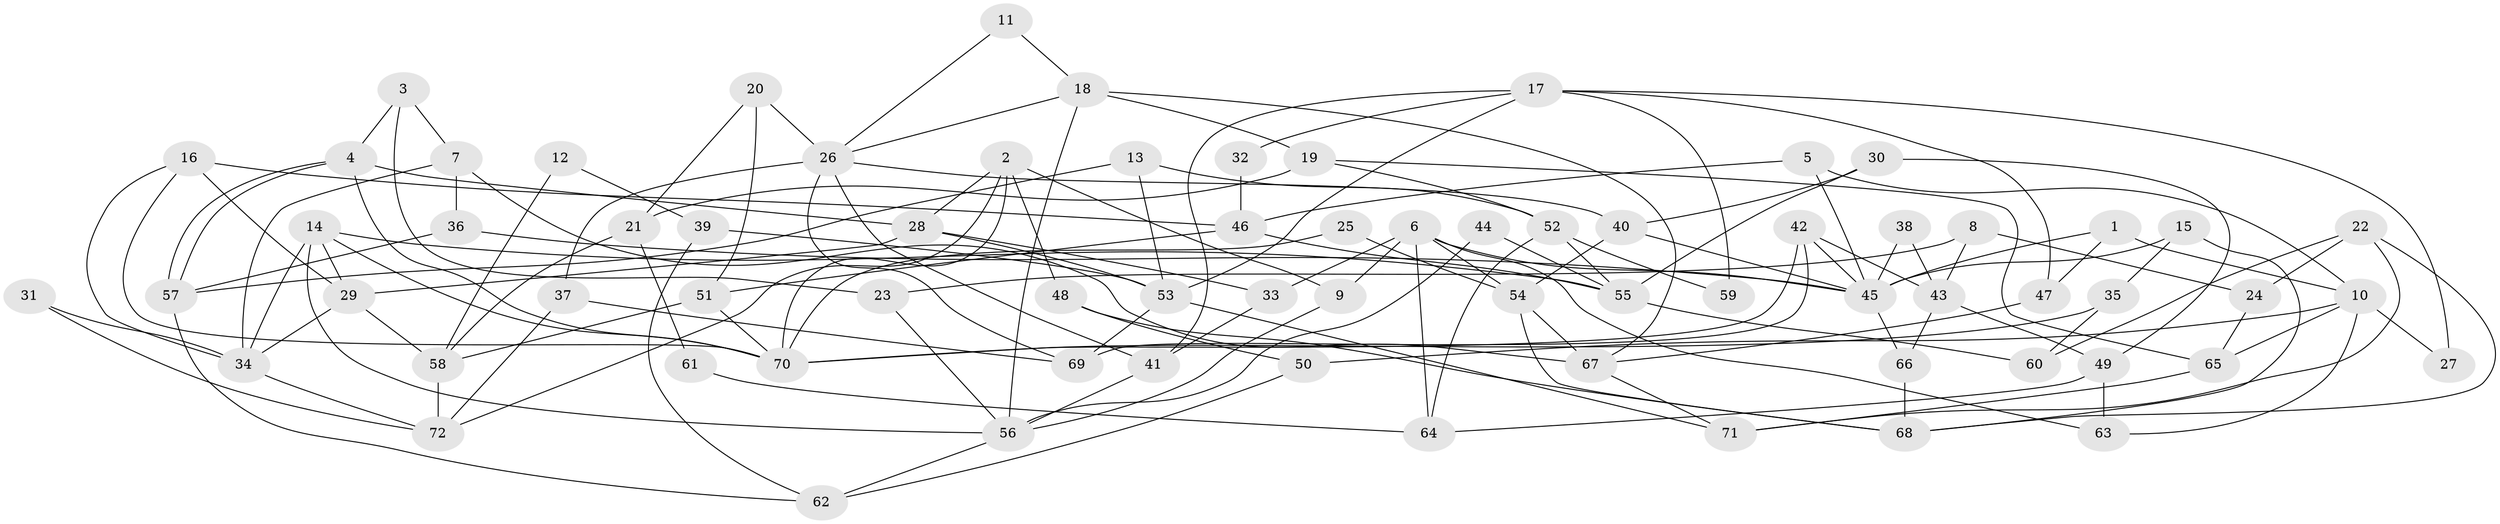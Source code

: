 // coarse degree distribution, {7: 0.1, 10: 0.04, 8: 0.04, 3: 0.2, 6: 0.06, 4: 0.18, 2: 0.16, 5: 0.2, 9: 0.02}
// Generated by graph-tools (version 1.1) at 2025/18/03/04/25 18:18:30]
// undirected, 72 vertices, 144 edges
graph export_dot {
graph [start="1"]
  node [color=gray90,style=filled];
  1;
  2;
  3;
  4;
  5;
  6;
  7;
  8;
  9;
  10;
  11;
  12;
  13;
  14;
  15;
  16;
  17;
  18;
  19;
  20;
  21;
  22;
  23;
  24;
  25;
  26;
  27;
  28;
  29;
  30;
  31;
  32;
  33;
  34;
  35;
  36;
  37;
  38;
  39;
  40;
  41;
  42;
  43;
  44;
  45;
  46;
  47;
  48;
  49;
  50;
  51;
  52;
  53;
  54;
  55;
  56;
  57;
  58;
  59;
  60;
  61;
  62;
  63;
  64;
  65;
  66;
  67;
  68;
  69;
  70;
  71;
  72;
  1 -- 45;
  1 -- 10;
  1 -- 47;
  2 -- 28;
  2 -- 70;
  2 -- 9;
  2 -- 48;
  2 -- 72;
  3 -- 7;
  3 -- 4;
  3 -- 23;
  4 -- 70;
  4 -- 57;
  4 -- 57;
  4 -- 28;
  5 -- 46;
  5 -- 45;
  5 -- 10;
  6 -- 9;
  6 -- 33;
  6 -- 45;
  6 -- 54;
  6 -- 63;
  6 -- 64;
  7 -- 67;
  7 -- 34;
  7 -- 36;
  8 -- 43;
  8 -- 23;
  8 -- 24;
  9 -- 56;
  10 -- 65;
  10 -- 27;
  10 -- 50;
  10 -- 63;
  11 -- 18;
  11 -- 26;
  12 -- 58;
  12 -- 39;
  13 -- 57;
  13 -- 52;
  13 -- 53;
  14 -- 34;
  14 -- 70;
  14 -- 29;
  14 -- 55;
  14 -- 56;
  15 -- 68;
  15 -- 45;
  15 -- 35;
  16 -- 29;
  16 -- 70;
  16 -- 34;
  16 -- 46;
  17 -- 41;
  17 -- 53;
  17 -- 27;
  17 -- 32;
  17 -- 47;
  17 -- 59;
  18 -- 67;
  18 -- 56;
  18 -- 19;
  18 -- 26;
  19 -- 52;
  19 -- 21;
  19 -- 65;
  20 -- 21;
  20 -- 26;
  20 -- 51;
  21 -- 58;
  21 -- 61;
  22 -- 71;
  22 -- 24;
  22 -- 60;
  22 -- 68;
  23 -- 56;
  24 -- 65;
  25 -- 70;
  25 -- 54;
  26 -- 69;
  26 -- 37;
  26 -- 40;
  26 -- 41;
  28 -- 29;
  28 -- 33;
  28 -- 53;
  29 -- 34;
  29 -- 58;
  30 -- 40;
  30 -- 55;
  30 -- 49;
  31 -- 34;
  31 -- 72;
  32 -- 46;
  33 -- 41;
  34 -- 72;
  35 -- 60;
  35 -- 70;
  36 -- 45;
  36 -- 57;
  37 -- 69;
  37 -- 72;
  38 -- 43;
  38 -- 45;
  39 -- 53;
  39 -- 62;
  40 -- 45;
  40 -- 54;
  41 -- 56;
  42 -- 70;
  42 -- 45;
  42 -- 43;
  42 -- 69;
  43 -- 49;
  43 -- 66;
  44 -- 55;
  44 -- 56;
  45 -- 66;
  46 -- 51;
  46 -- 55;
  47 -- 67;
  48 -- 68;
  48 -- 50;
  49 -- 63;
  49 -- 64;
  50 -- 62;
  51 -- 58;
  51 -- 70;
  52 -- 64;
  52 -- 55;
  52 -- 59;
  53 -- 69;
  53 -- 71;
  54 -- 67;
  54 -- 68;
  55 -- 60;
  56 -- 62;
  57 -- 62;
  58 -- 72;
  61 -- 64;
  65 -- 71;
  66 -- 68;
  67 -- 71;
}
